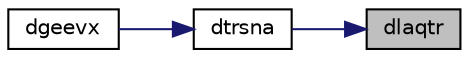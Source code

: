 digraph "dlaqtr"
{
 // LATEX_PDF_SIZE
  edge [fontname="Helvetica",fontsize="10",labelfontname="Helvetica",labelfontsize="10"];
  node [fontname="Helvetica",fontsize="10",shape=record];
  rankdir="RL";
  Node1 [label="dlaqtr",height=0.2,width=0.4,color="black", fillcolor="grey75", style="filled", fontcolor="black",tooltip="DLAQTR solves a real quasi-triangular system of equations, or a complex quasi-triangular system of sp..."];
  Node1 -> Node2 [dir="back",color="midnightblue",fontsize="10",style="solid",fontname="Helvetica"];
  Node2 [label="dtrsna",height=0.2,width=0.4,color="black", fillcolor="white", style="filled",URL="$dtrsna_8f.html#ab43d2d84b0705732572c187aa4558077",tooltip="DTRSNA"];
  Node2 -> Node3 [dir="back",color="midnightblue",fontsize="10",style="solid",fontname="Helvetica"];
  Node3 [label="dgeevx",height=0.2,width=0.4,color="black", fillcolor="white", style="filled",URL="$dgeevx_8f.html#a4e35e1d4e9b63ba9eef4ba8aff3debae",tooltip="DGEEVX computes the eigenvalues and, optionally, the left and/or right eigenvectors for GE matrices"];
}
